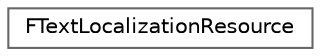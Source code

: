 digraph "Graphical Class Hierarchy"
{
 // INTERACTIVE_SVG=YES
 // LATEX_PDF_SIZE
  bgcolor="transparent";
  edge [fontname=Helvetica,fontsize=10,labelfontname=Helvetica,labelfontsize=10];
  node [fontname=Helvetica,fontsize=10,shape=box,height=0.2,width=0.4];
  rankdir="LR";
  Node0 [id="Node000000",label="FTextLocalizationResource",height=0.2,width=0.4,color="grey40", fillcolor="white", style="filled",URL="$d8/d3b/classFTextLocalizationResource.html",tooltip="Utility class for working with Localization Resource (LocRes) files."];
}
